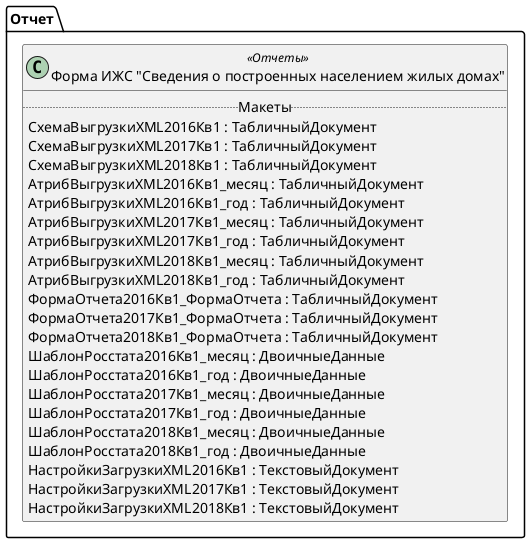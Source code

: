 ﻿@startuml РегламентированныйОтчетСтатистикаФормаИЖС
'!include templates.wsd
'..\include templates.wsd
class Отчет.РегламентированныйОтчетСтатистикаФормаИЖС as "Форма ИЖС "Сведения о построенных населением жилых домах"" <<Отчеты>>
{
..Макеты..
СхемаВыгрузкиXML2016Кв1 : ТабличныйДокумент
СхемаВыгрузкиXML2017Кв1 : ТабличныйДокумент
СхемаВыгрузкиXML2018Кв1 : ТабличныйДокумент
АтрибВыгрузкиXML2016Кв1_месяц : ТабличныйДокумент
АтрибВыгрузкиXML2016Кв1_год : ТабличныйДокумент
АтрибВыгрузкиXML2017Кв1_месяц : ТабличныйДокумент
АтрибВыгрузкиXML2017Кв1_год : ТабличныйДокумент
АтрибВыгрузкиXML2018Кв1_месяц : ТабличныйДокумент
АтрибВыгрузкиXML2018Кв1_год : ТабличныйДокумент
ФормаОтчета2016Кв1_ФормаОтчета : ТабличныйДокумент
ФормаОтчета2017Кв1_ФормаОтчета : ТабличныйДокумент
ФормаОтчета2018Кв1_ФормаОтчета : ТабличныйДокумент
ШаблонРосстата2016Кв1_месяц : ДвоичныеДанные
ШаблонРосстата2016Кв1_год : ДвоичныеДанные
ШаблонРосстата2017Кв1_месяц : ДвоичныеДанные
ШаблонРосстата2017Кв1_год : ДвоичныеДанные
ШаблонРосстата2018Кв1_месяц : ДвоичныеДанные
ШаблонРосстата2018Кв1_год : ДвоичныеДанные
НастройкиЗагрузкиXML2016Кв1 : ТекстовыйДокумент
НастройкиЗагрузкиXML2017Кв1 : ТекстовыйДокумент
НастройкиЗагрузкиXML2018Кв1 : ТекстовыйДокумент
}
@enduml
